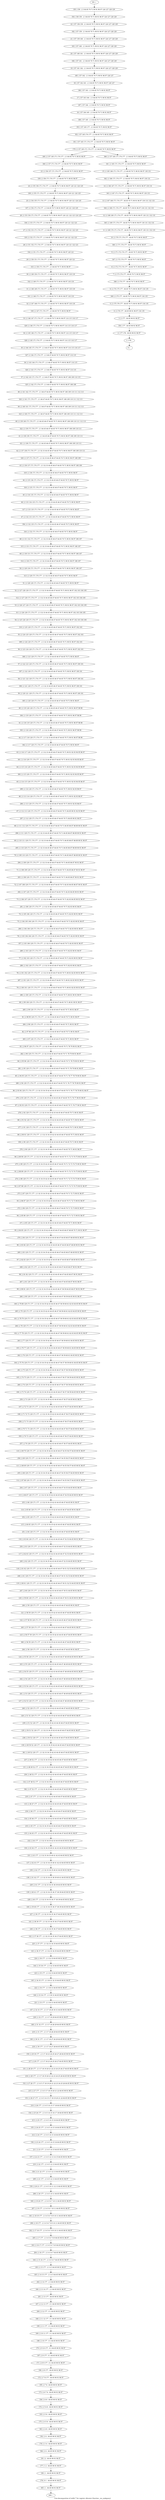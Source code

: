 digraph G {
graph [label="Tree-decomposition of width 7 for register allocator (function _res_nmkquery)"]
0[label="0 | : "];
1[label="1 | 178 : "];
2[label="2 | 177 178 : 64 65 90 91 96 97 "];
3[label="3 | 2 177 : 64 65 90 91 96 97 "];
4[label="4 | 2 176 177 : 64 65 90 91 96 97 134 135 "];
5[label="5 | 2 175 176 177 : 64 65 70 71 90 91 96 97 134 135 "];
6[label="6 | 2 174 175 177 : 64 65 70 71 90 91 96 97 134 135 "];
7[label="7 | 2 173 174 177 : 64 65 70 71 90 91 96 97 "];
8[label="8 | 2 172 173 174 177 : 64 65 70 71 90 91 96 97 "];
9[label="9 | 2 171 172 174 177 : 64 65 70 71 90 91 96 97 "];
10[label="10 | 2 170 171 174 177 : 64 65 70 71 90 91 96 97 "];
11[label="11 | 2 169 170 171 174 177 : 64 65 70 71 90 91 96 97 130 131 132 133 "];
12[label="12 | 2 168 169 171 174 177 : 64 65 70 71 90 91 96 97 130 131 132 133 "];
13[label="13 | 2 167 168 171 174 177 : 64 65 70 71 90 91 96 97 130 131 132 133 "];
14[label="14 | 2 166 167 171 174 177 : 2 3 64 65 70 71 90 91 96 97 130 131 "];
15[label="15 | 2 165 166 171 174 177 : 2 3 64 65 70 71 90 91 96 97 130 131 "];
16[label="16 | 157 164 165 : 2 3 64 65 70 71 90 91 96 97 "];
17[label="17 | 157 163 164 : 2 3 64 65 70 71 90 91 96 97 "];
18[label="18 | 157 162 163 : 2 3 64 65 70 71 90 91 96 97 126 127 "];
19[label="19 | 157 161 162 : 2 3 64 65 70 71 90 91 96 97 126 127 128 129 "];
20[label="20 | 157 160 161 : 2 3 64 65 70 71 90 91 96 97 126 127 128 129 "];
21[label="21 | 157 159 160 : 2 3 64 65 70 71 90 91 96 97 126 127 128 129 "];
22[label="22 | 157 158 159 : 2 3 64 65 70 71 90 91 96 97 126 127 128 129 "];
23[label="23 | 2 156 157 171 174 177 : 2 3 64 65 70 71 90 91 96 97 "];
24[label="24 | 2 155 156 171 174 177 : 2 3 64 65 70 71 90 91 96 97 120 121 124 125 "];
25[label="25 | 2 154 155 171 174 177 : 2 3 64 65 70 71 90 91 96 97 120 121 124 125 "];
26[label="26 | 2 153 154 171 174 177 : 2 3 64 65 70 71 90 91 96 97 120 121 122 123 124 125 "];
27[label="27 | 2 152 153 171 174 177 : 2 3 64 65 70 71 90 91 96 97 120 121 122 123 "];
28[label="28 | 2 151 152 171 174 177 : 2 3 64 65 70 71 90 91 96 97 120 121 122 123 "];
29[label="29 | 2 150 151 171 174 177 : 2 3 64 65 70 71 90 91 96 97 120 121 "];
30[label="30 | 2 149 150 171 174 177 : 2 3 64 65 70 71 90 91 96 97 118 119 "];
31[label="31 | 2 148 149 171 174 177 : 2 3 64 65 70 71 90 91 96 97 118 119 "];
32[label="32 | 2 147 148 171 174 177 : 2 3 64 65 70 71 90 91 96 97 118 119 "];
33[label="33 | 2 146 147 171 174 177 : 2 3 64 65 70 71 90 91 96 97 114 115 116 117 "];
34[label="34 | 2 145 146 171 174 177 : 2 3 64 65 70 71 90 91 96 97 114 115 116 117 "];
35[label="35 | 2 144 145 171 174 177 : 2 3 46 47 64 65 70 71 90 91 96 97 114 115 116 117 "];
36[label="36 | 2 143 144 171 174 177 : 2 3 46 47 64 65 70 71 90 91 96 97 114 115 "];
37[label="37 | 2 142 143 171 174 177 : 2 3 46 47 64 65 70 71 90 91 96 97 108 109 114 115 "];
38[label="38 | 2 141 142 171 174 177 : 2 3 46 47 64 65 70 71 90 91 96 97 108 109 110 111 112 113 "];
39[label="39 | 2 140 141 171 174 177 : 2 3 46 47 64 65 70 71 90 91 96 97 108 109 110 111 112 113 "];
40[label="40 | 2 139 140 171 174 177 : 2 3 44 45 46 47 64 65 70 71 90 91 96 97 108 109 110 111 112 113 "];
41[label="41 | 2 138 139 171 174 177 : 2 3 44 45 46 47 64 65 70 71 90 91 96 97 108 109 110 111 "];
42[label="42 | 2 137 138 171 174 177 : 2 3 32 33 44 45 46 47 64 65 70 71 90 91 96 97 108 109 110 111 "];
43[label="43 | 2 136 137 171 174 177 : 2 3 32 33 44 45 46 47 64 65 70 71 90 91 96 97 108 109 "];
44[label="44 | 2 135 136 171 174 177 : 2 3 32 33 44 45 46 47 64 65 70 71 90 91 96 97 "];
45[label="45 | 2 134 135 171 174 177 : 2 3 32 33 44 45 46 47 64 65 70 71 90 91 96 97 "];
46[label="46 | 2 133 134 135 171 174 177 : 2 3 32 33 44 45 46 47 64 65 70 71 90 91 96 97 "];
47[label="47 | 2 132 133 135 171 174 177 : 2 3 32 33 44 45 46 47 64 65 70 71 90 91 96 97 "];
48[label="48 | 2 131 132 171 174 177 : 2 3 32 33 44 45 46 47 64 65 70 71 90 91 96 97 106 107 "];
49[label="49 | 2 130 131 171 174 177 : 2 3 32 33 44 45 46 47 64 65 70 71 90 91 96 97 106 107 "];
50[label="50 | 2 129 130 171 174 177 : 2 3 32 33 44 45 46 47 64 65 70 71 90 91 96 97 106 107 "];
51[label="51 | 2 128 129 171 174 177 : 2 3 32 33 44 45 46 47 64 65 70 71 90 91 96 97 "];
52[label="52 | 2 127 128 129 171 174 177 : 2 3 32 33 44 45 46 47 64 65 70 71 90 91 96 97 102 103 104 105 "];
53[label="53 | 2 126 127 129 171 174 177 : 2 3 32 33 44 45 46 47 64 65 70 71 90 91 96 97 102 103 104 105 "];
54[label="54 | 2 125 126 129 171 174 177 : 2 3 32 33 44 45 46 47 64 65 70 71 90 91 96 97 102 103 104 105 "];
55[label="55 | 2 124 125 129 171 174 177 : 2 3 32 33 44 45 46 47 64 65 70 71 90 91 96 97 102 103 "];
56[label="56 | 2 123 124 129 171 174 177 : 2 3 32 33 44 45 46 47 64 65 70 71 90 91 96 97 102 103 "];
57[label="57 | 2 122 123 129 171 174 177 : 2 3 32 33 44 45 46 47 64 65 70 71 90 91 96 97 100 101 "];
58[label="58 | 2 121 122 129 171 174 177 : 2 3 32 33 44 45 46 47 64 65 70 71 90 91 96 97 100 101 "];
59[label="59 | 2 120 121 129 171 174 177 : 2 3 32 33 44 45 46 47 64 65 70 71 90 91 96 97 100 101 "];
60[label="60 | 2 119 120 129 171 174 177 : 2 3 32 33 44 45 46 47 64 65 70 71 90 91 96 97 98 99 "];
61[label="61 | 2 118 119 129 171 174 177 : 2 3 32 33 44 45 46 47 64 65 70 71 90 91 96 97 98 99 "];
62[label="62 | 2 117 118 129 171 174 177 : 2 3 32 33 44 45 46 47 64 65 70 71 90 91 96 97 98 99 "];
63[label="63 | 2 116 117 129 171 174 177 : 2 3 32 33 44 45 46 47 64 65 70 71 90 91 92 93 94 95 96 97 "];
64[label="64 | 2 115 116 129 171 174 177 : 2 3 32 33 44 45 46 47 64 65 70 71 90 91 92 93 94 95 96 97 "];
65[label="65 | 2 114 115 129 171 174 177 : 2 3 32 33 44 45 46 47 64 65 70 71 90 91 92 93 94 95 96 97 "];
66[label="66 | 2 113 114 129 171 174 177 : 2 3 32 33 44 45 46 47 64 65 70 71 90 91 92 93 96 97 "];
67[label="67 | 2 112 113 129 171 174 177 : 2 3 32 33 44 45 46 47 64 65 70 71 84 85 90 91 92 93 96 97 "];
68[label="68 | 2 111 112 129 171 174 177 : 2 3 32 33 44 45 46 47 64 65 70 71 84 85 86 87 88 89 90 91 96 97 "];
69[label="69 | 2 110 111 129 171 174 177 : 2 3 32 33 44 45 46 47 64 65 70 71 84 85 86 87 88 89 90 91 96 97 "];
70[label="70 | 2 109 110 129 171 174 177 : 2 3 32 33 44 45 46 47 64 65 70 71 84 85 86 87 88 89 90 91 96 97 "];
71[label="71 | 2 108 109 129 171 174 177 : 2 3 32 33 44 45 46 47 64 65 70 71 84 85 86 87 90 91 96 97 "];
72[label="72 | 2 107 108 129 171 174 177 : 2 3 32 33 44 45 46 47 64 65 70 71 82 83 84 85 86 87 90 91 96 97 "];
73[label="73 | 2 106 107 129 171 174 177 : 2 3 32 33 44 45 46 47 64 65 70 71 82 83 84 85 90 91 96 97 "];
74[label="74 | 2 105 106 129 171 174 177 : 2 3 32 33 44 45 46 47 64 65 70 71 82 83 90 91 96 97 "];
75[label="75 | 2 104 105 106 129 171 174 177 : 2 3 32 33 44 45 46 47 64 65 70 71 82 83 90 91 96 97 "];
76[label="76 | 2 103 104 106 129 171 174 177 : 2 3 32 33 44 45 46 47 64 65 70 71 82 83 90 91 96 97 "];
77[label="77 | 2 102 103 129 171 174 177 : 2 3 32 33 44 45 46 47 64 65 70 71 82 83 90 91 96 97 "];
78[label="78 | 2 101 102 129 171 174 177 : 2 3 32 33 44 45 46 47 64 65 70 71 80 81 82 83 90 91 96 97 "];
79[label="79 | 2 100 101 129 171 174 177 : 2 3 32 33 44 45 46 47 64 65 70 71 80 81 82 83 90 91 96 97 "];
80[label="80 | 2 99 100 129 171 174 177 : 2 3 32 33 44 45 46 47 64 65 70 71 80 81 90 91 96 97 "];
81[label="81 | 2 98 99 129 171 174 177 : 2 3 32 33 44 45 46 47 64 65 70 71 90 91 96 97 "];
82[label="82 | 2 97 98 129 171 174 177 : 2 3 32 33 44 45 46 47 64 65 70 71 90 91 96 97 "];
83[label="83 | 2 96 97 129 171 174 177 : 2 3 32 33 44 45 46 47 64 65 70 71 78 79 90 91 96 97 "];
84[label="84 | 2 95 96 129 171 174 177 : 2 3 32 33 42 43 44 45 46 47 64 65 70 71 78 79 90 91 96 97 "];
85[label="85 | 2 94 95 129 171 174 177 : 2 3 32 33 42 43 44 45 46 47 64 65 70 71 76 77 78 79 90 91 96 97 "];
86[label="86 | 2 93 94 129 171 174 177 : 2 3 32 33 34 35 42 43 44 45 46 47 64 65 70 71 76 77 78 79 90 91 96 97 "];
87[label="87 | 2 92 93 129 171 174 177 : 2 3 32 33 34 35 42 43 44 45 46 47 64 65 70 71 76 77 90 91 96 97 "];
88[label="88 | 2 91 92 129 171 174 177 : 2 3 32 33 34 35 42 43 44 45 46 47 64 65 70 71 90 91 96 97 "];
89[label="89 | 2 90 91 129 171 174 177 : 2 3 32 33 34 35 42 43 44 45 46 47 64 65 70 71 90 91 96 97 "];
90[label="90 | 2 89 90 129 171 177 : 2 3 32 33 34 35 42 43 44 45 46 47 64 65 70 71 72 73 74 75 90 91 96 97 "];
91[label="91 | 2 88 89 129 171 177 : 2 3 32 33 34 35 42 43 44 45 46 47 64 65 70 71 72 73 74 75 90 91 96 97 "];
92[label="92 | 2 87 88 129 171 177 : 2 3 32 33 34 35 42 43 44 45 46 47 64 65 70 71 72 73 74 75 90 91 96 97 "];
93[label="93 | 2 86 87 129 171 177 : 2 3 32 33 34 35 42 43 44 45 46 47 64 65 70 71 72 73 90 91 96 97 "];
94[label="94 | 2 85 86 129 171 177 : 2 3 32 33 34 35 42 43 44 45 46 47 64 65 70 71 72 73 90 91 96 97 "];
95[label="95 | 2 84 85 129 171 177 : 2 3 32 33 34 35 42 43 44 45 46 47 64 65 66 67 68 69 70 71 90 91 96 97 "];
96[label="96 | 2 83 84 129 171 177 : 2 3 32 33 34 35 42 43 44 45 46 47 64 65 66 67 68 69 90 91 96 97 "];
97[label="97 | 2 82 83 129 171 177 : 2 3 32 33 34 35 42 43 44 45 46 47 64 65 66 67 68 69 90 91 96 97 "];
98[label="98 | 2 81 82 129 171 177 : 2 3 32 33 34 35 42 43 44 45 46 47 64 65 66 67 90 91 96 97 "];
99[label="99 | 2 80 81 129 171 177 : 2 3 32 33 34 35 42 43 44 45 46 47 58 59 64 65 66 67 90 91 96 97 "];
100[label="100 | 2 79 80 129 171 177 : 2 3 32 33 34 35 42 43 44 45 46 47 58 59 60 61 62 63 64 65 90 91 96 97 "];
101[label="101 | 2 78 79 129 171 177 : 2 3 32 33 34 35 42 43 44 45 46 47 58 59 60 61 62 63 64 65 90 91 96 97 "];
102[label="102 | 2 77 78 129 171 177 : 2 3 32 33 34 35 42 43 44 45 46 47 58 59 60 61 62 63 64 65 90 91 96 97 "];
103[label="103 | 2 76 77 129 171 177 : 2 3 32 33 34 35 42 43 44 45 46 47 58 59 60 61 64 65 90 91 96 97 "];
104[label="104 | 2 75 76 129 171 177 : 2 3 32 33 34 35 42 43 44 45 46 47 56 57 58 59 60 61 64 65 90 91 96 97 "];
105[label="105 | 2 74 75 129 171 177 : 2 3 32 33 34 35 42 43 44 45 46 47 56 57 58 59 64 65 90 91 96 97 "];
106[label="106 | 2 73 74 129 171 177 : 2 3 32 33 34 35 42 43 44 45 46 47 56 57 58 59 64 65 90 91 96 97 "];
107[label="107 | 2 72 73 129 171 177 : 2 3 32 33 34 35 42 43 44 45 46 47 56 57 64 65 90 91 96 97 "];
108[label="108 | 2 71 72 73 129 171 177 : 2 3 32 33 34 35 42 43 44 45 46 47 56 57 64 65 90 91 96 97 "];
109[label="109 | 2 70 71 73 129 171 177 : 2 3 32 33 34 35 42 43 44 45 46 47 56 57 64 65 90 91 96 97 "];
110[label="110 | 2 69 70 129 171 177 : 2 3 32 33 34 35 42 43 44 45 46 47 54 55 56 57 64 65 90 91 96 97 "];
111[label="111 | 2 68 69 129 171 177 : 2 3 32 33 34 35 42 43 44 45 46 47 54 55 56 57 64 65 90 91 96 97 "];
112[label="112 | 2 67 68 129 171 177 : 2 3 32 33 34 35 42 43 44 45 46 47 54 55 56 57 64 65 90 91 96 97 "];
113[label="113 | 2 66 67 129 171 177 : 2 3 32 33 34 35 42 43 44 45 46 47 54 55 64 65 90 91 96 97 "];
114[label="114 | 2 65 66 129 171 177 : 2 3 32 33 34 35 42 43 44 45 46 47 64 65 90 91 96 97 "];
115[label="115 | 2 64 65 129 171 177 : 2 3 32 33 34 35 42 43 44 45 46 47 64 65 90 91 96 97 "];
116[label="116 | 2 63 64 129 171 177 : 2 3 32 33 34 35 42 43 44 45 46 47 52 53 64 65 90 91 96 97 "];
117[label="117 | 2 62 63 129 171 177 : 2 3 32 33 34 35 42 43 44 45 46 47 52 53 64 65 90 91 96 97 "];
118[label="118 | 2 61 62 129 171 177 : 2 3 32 33 34 35 42 43 44 45 46 47 50 51 52 53 64 65 90 91 96 97 "];
119[label="119 | 2 60 61 129 171 177 : 2 3 32 33 34 35 42 43 44 45 46 47 50 51 52 53 64 65 90 91 96 97 "];
120[label="120 | 2 59 60 129 171 177 : 2 3 32 33 34 35 42 43 44 45 46 47 50 51 64 65 90 91 96 97 "];
121[label="121 | 2 58 59 129 171 177 : 2 3 32 33 34 35 42 43 44 45 46 47 64 65 90 91 96 97 "];
122[label="122 | 2 57 58 59 129 171 177 : 2 3 32 33 34 35 42 43 44 45 46 47 64 65 90 91 96 97 "];
123[label="123 | 2 56 57 59 129 171 177 : 2 3 32 33 34 35 42 43 44 45 46 47 64 65 90 91 96 97 "];
124[label="124 | 2 55 56 129 171 177 : 2 3 32 33 34 35 42 43 44 45 46 47 48 49 64 65 90 91 96 97 "];
125[label="125 | 2 54 55 129 171 177 : 2 3 32 33 34 35 42 43 44 45 46 47 48 49 64 65 90 91 96 97 "];
126[label="126 | 2 53 54 129 171 177 : 2 3 32 33 34 35 42 43 44 45 46 47 48 49 64 65 90 91 96 97 "];
127[label="127 | 2 52 53 129 171 177 : 2 3 32 33 34 35 42 43 44 45 46 47 48 49 64 65 90 91 96 97 "];
128[label="128 | 2 51 52 129 171 177 : 2 3 32 33 34 35 42 43 44 45 46 47 64 65 90 91 96 97 "];
129[label="129 | 2 50 51 52 129 177 : 2 3 32 33 34 35 42 43 44 45 46 47 64 65 90 91 96 97 "];
130[label="130 | 2 49 50 52 129 177 : 2 3 32 33 34 35 42 43 44 45 46 47 64 65 90 91 96 97 "];
131[label="131 | 2 48 49 52 177 : 2 3 32 33 34 35 42 43 44 45 46 47 64 65 90 91 96 97 "];
132[label="132 | 2 47 48 52 177 : 2 3 32 33 34 35 42 43 44 45 46 47 64 65 90 91 96 97 "];
133[label="133 | 2 46 47 177 : 2 3 32 33 34 35 42 43 44 45 46 47 64 65 90 91 96 97 "];
134[label="134 | 2 45 46 177 : 2 3 32 33 34 35 42 43 44 45 46 47 64 65 90 91 96 97 "];
135[label="135 | 2 44 45 177 : 2 3 32 33 34 35 42 43 44 45 46 47 64 65 90 91 96 97 "];
136[label="136 | 2 43 44 177 : 2 3 32 33 34 35 40 41 42 43 44 45 64 65 90 91 96 97 "];
137[label="137 | 2 42 43 177 : 2 3 32 33 34 35 40 41 42 43 64 65 90 91 96 97 "];
138[label="138 | 2 41 42 177 : 2 3 32 33 34 35 38 39 40 41 64 65 90 91 96 97 "];
139[label="139 | 2 40 41 177 : 2 3 32 33 34 35 36 37 38 39 64 65 90 91 96 97 "];
140[label="140 | 2 39 40 177 : 2 3 32 33 34 35 36 37 38 39 64 65 90 91 96 97 "];
141[label="141 | 2 38 39 177 : 2 3 32 33 34 35 36 37 64 65 90 91 96 97 "];
142[label="142 | 2 37 38 177 : 2 3 32 33 34 35 36 37 64 65 90 91 96 97 "];
143[label="143 | 2 36 37 177 : 2 3 32 33 34 35 64 65 90 91 96 97 "];
144[label="144 | 2 35 36 177 : 2 3 32 33 64 65 90 91 96 97 "];
145[label="145 | 2 34 35 177 : 2 3 30 31 32 33 64 65 90 91 96 97 "];
146[label="146 | 2 33 34 177 : 2 3 30 31 64 65 90 91 96 97 "];
147[label="147 | 2 32 33 177 : 2 3 17 18 29 30 31 64 65 90 91 96 97 "];
148[label="148 | 2 31 32 177 : 2 3 17 18 28 29 64 65 90 91 96 97 "];
149[label="149 | 2 30 31 177 : 2 3 17 18 27 28 29 64 65 90 91 96 97 "];
150[label="150 | 2 29 30 177 : 2 3 17 18 23 24 25 26 27 28 64 65 90 91 96 97 "];
151[label="151 | 2 28 29 177 : 2 3 17 18 19 20 21 22 23 24 25 26 27 64 65 90 91 96 97 "];
152[label="152 | 2 27 28 177 : 2 3 4 5 17 18 19 20 21 22 23 24 25 26 64 65 90 91 96 97 "];
153[label="153 | 2 26 27 177 : 2 3 4 5 14 15 17 18 19 20 21 22 64 65 90 91 96 97 "];
154[label="154 | 2 25 26 177 : 2 3 4 5 14 15 16 17 18 64 65 90 91 96 97 "];
155[label="155 | 2 24 25 177 : 2 3 4 5 14 15 16 64 65 90 91 96 97 "];
156[label="156 | 2 23 24 177 : 2 3 4 5 14 15 16 64 65 90 91 96 97 "];
157[label="157 | 2 22 23 177 : 2 3 4 5 12 13 14 15 64 65 90 91 96 97 "];
158[label="158 | 2 21 22 177 : 2 3 4 5 12 13 64 65 90 91 96 97 "];
159[label="159 | 2 20 21 177 : 2 3 4 5 10 11 12 13 64 65 90 91 96 97 "];
160[label="160 | 2 19 20 177 : 2 3 4 5 6 7 10 11 64 65 90 91 96 97 "];
161[label="161 | 2 18 19 177 : 2 3 4 5 6 7 8 9 10 11 64 65 90 91 96 97 "];
162[label="162 | 2 17 18 177 : 2 3 4 5 6 7 8 9 10 11 64 65 90 91 96 97 "];
163[label="163 | 2 16 17 177 : 2 3 4 5 6 7 8 9 64 65 90 91 96 97 "];
164[label="164 | 2 15 16 177 : 2 3 4 5 6 7 64 65 90 91 96 97 "];
165[label="165 | 2 14 15 177 : 2 3 4 5 64 65 90 91 96 97 "];
166[label="166 | 2 13 14 177 : 2 3 64 65 90 91 96 97 "];
167[label="167 | 2 12 13 177 : 0 1 64 65 90 91 96 97 "];
168[label="168 | 2 11 12 177 : 0 1 64 65 90 91 96 97 "];
169[label="169 | 2 10 11 177 : 0 1 64 65 90 91 96 97 "];
170[label="170 | 2 9 10 177 : 0 1 64 65 90 91 96 97 "];
171[label="171 | 2 8 9 177 : 0 1 64 65 90 91 96 97 "];
172[label="172 | 2 7 8 177 : 64 65 90 91 96 97 "];
173[label="173 | 2 6 7 8 : 64 65 90 91 96 97 "];
174[label="174 | 2 5 6 8 : 64 65 90 91 96 97 "];
175[label="175 | 2 4 5 8 : 64 65 90 91 96 97 "];
176[label="176 | 2 3 4 : 64 65 90 91 96 97 "];
177[label="177 | 1 2 : 64 65 90 91 96 97 "];
178[label="178 | 0 1 : 64 65 90 91 96 97 "];
179[label="179 | 2 157 165 171 174 177 : 2 3 64 65 70 71 90 91 96 97 "];
180[label="180 | 2 157 165 171 174 177 : 2 3 64 65 70 71 90 91 96 97 "];
181[label="181 | : "];
182[label="182 | 157 159 : 2 3 64 65 70 71 90 91 96 97 126 127 128 129 "];
183[label="183 | 157 160 : 2 3 64 65 70 71 90 91 96 97 126 127 128 129 "];
184[label="184 | 157 161 : 2 3 64 65 70 71 90 91 96 97 126 127 128 129 "];
185[label="185 | 157 162 : 2 3 64 65 70 71 90 91 96 97 126 127 "];
186[label="186 | 157 163 : 2 3 64 65 70 71 90 91 96 97 "];
187[label="187 | 157 164 : 2 3 64 65 70 71 90 91 96 97 "];
188[label="188 | 157 165 : 2 3 64 65 70 71 90 91 96 97 "];
189[label="189 | : "];
190[label="190 | 1 : 64 65 90 91 96 97 "];
191[label="191 | 2 : 64 65 90 91 96 97 "];
192[label="192 | 2 4 : 64 65 90 91 96 97 "];
193[label="193 | 2 5 8 : 64 65 90 91 96 97 "];
194[label="194 | 2 6 8 : 64 65 90 91 96 97 "];
195[label="195 | 2 7 8 : 64 65 90 91 96 97 "];
196[label="196 | 2 8 177 : 64 65 90 91 96 97 "];
197[label="197 | 2 9 177 : 0 1 64 65 90 91 96 97 "];
198[label="198 | 2 10 177 : 0 1 64 65 90 91 96 97 "];
199[label="199 | 2 11 177 : 0 1 64 65 90 91 96 97 "];
200[label="200 | 2 12 177 : 0 1 64 65 90 91 96 97 "];
201[label="201 | 2 13 177 : 64 65 90 91 96 97 "];
202[label="202 | 2 14 177 : 2 3 64 65 90 91 96 97 "];
203[label="203 | 2 15 177 : 2 3 4 5 64 65 90 91 96 97 "];
204[label="204 | 2 16 177 : 2 3 4 5 6 7 64 65 90 91 96 97 "];
205[label="205 | 2 17 177 : 2 3 4 5 6 7 8 9 64 65 90 91 96 97 "];
206[label="206 | 2 18 177 : 2 3 4 5 6 7 8 9 10 11 64 65 90 91 96 97 "];
207[label="207 | 2 19 177 : 2 3 4 5 6 7 10 11 64 65 90 91 96 97 "];
208[label="208 | 2 20 177 : 2 3 4 5 10 11 64 65 90 91 96 97 "];
209[label="209 | 2 21 177 : 2 3 4 5 12 13 64 65 90 91 96 97 "];
210[label="210 | 2 22 177 : 2 3 4 5 12 13 64 65 90 91 96 97 "];
211[label="211 | 2 23 177 : 2 3 4 5 14 15 64 65 90 91 96 97 "];
212[label="212 | 2 24 177 : 2 3 4 5 14 15 16 64 65 90 91 96 97 "];
213[label="213 | 2 25 177 : 2 3 4 5 14 15 16 64 65 90 91 96 97 "];
214[label="214 | 2 26 177 : 2 3 4 5 14 15 17 18 64 65 90 91 96 97 "];
215[label="215 | 2 27 177 : 2 3 4 5 17 18 19 20 21 22 64 65 90 91 96 97 "];
216[label="216 | 2 28 177 : 2 3 17 18 19 20 21 22 23 24 25 26 64 65 90 91 96 97 "];
217[label="217 | 2 29 177 : 2 3 17 18 23 24 25 26 27 64 65 90 91 96 97 "];
218[label="218 | 2 30 177 : 2 3 17 18 27 28 64 65 90 91 96 97 "];
219[label="219 | 2 31 177 : 2 3 17 18 28 29 64 65 90 91 96 97 "];
220[label="220 | 2 32 177 : 2 3 17 18 29 64 65 90 91 96 97 "];
221[label="221 | 2 33 177 : 2 3 30 31 64 65 90 91 96 97 "];
222[label="222 | 2 34 177 : 2 3 30 31 64 65 90 91 96 97 "];
223[label="223 | 2 35 177 : 2 3 32 33 64 65 90 91 96 97 "];
224[label="224 | 2 36 177 : 2 3 32 33 64 65 90 91 96 97 "];
225[label="225 | 2 37 177 : 2 3 32 33 34 35 64 65 90 91 96 97 "];
226[label="226 | 2 38 177 : 2 3 32 33 34 35 36 37 64 65 90 91 96 97 "];
227[label="227 | 2 39 177 : 2 3 32 33 34 35 36 37 64 65 90 91 96 97 "];
228[label="228 | 2 40 177 : 2 3 32 33 34 35 36 37 38 39 64 65 90 91 96 97 "];
229[label="229 | 2 41 177 : 2 3 32 33 34 35 38 39 64 65 90 91 96 97 "];
230[label="230 | 2 42 177 : 2 3 32 33 34 35 40 41 64 65 90 91 96 97 "];
231[label="231 | 2 43 177 : 2 3 32 33 34 35 40 41 42 43 64 65 90 91 96 97 "];
232[label="232 | 2 44 177 : 2 3 32 33 34 35 42 43 44 45 64 65 90 91 96 97 "];
233[label="233 | 2 45 177 : 2 3 32 33 34 35 42 43 44 45 46 47 64 65 90 91 96 97 "];
234[label="234 | 2 46 177 : 2 3 32 33 34 35 42 43 44 45 46 47 64 65 90 91 96 97 "];
235[label="235 | 2 47 177 : 2 3 32 33 34 35 42 43 44 45 46 47 64 65 90 91 96 97 "];
236[label="236 | 2 48 52 177 : 2 3 32 33 34 35 42 43 44 45 46 47 64 65 90 91 96 97 "];
237[label="237 | 2 49 52 177 : 2 3 32 33 34 35 42 43 44 45 46 47 64 65 90 91 96 97 "];
238[label="238 | 2 50 52 129 177 : 2 3 32 33 34 35 42 43 44 45 46 47 64 65 90 91 96 97 "];
239[label="239 | 2 51 52 129 177 : 2 3 32 33 34 35 42 43 44 45 46 47 64 65 90 91 96 97 "];
240[label="240 | 2 52 129 171 177 : 2 3 32 33 34 35 42 43 44 45 46 47 64 65 90 91 96 97 "];
241[label="241 | 2 53 129 171 177 : 2 3 32 33 34 35 42 43 44 45 46 47 48 49 64 65 90 91 96 97 "];
242[label="242 | 2 54 129 171 177 : 2 3 32 33 34 35 42 43 44 45 46 47 48 49 64 65 90 91 96 97 "];
243[label="243 | 2 55 129 171 177 : 2 3 32 33 34 35 42 43 44 45 46 47 48 49 64 65 90 91 96 97 "];
244[label="244 | 2 56 129 171 177 : 2 3 32 33 34 35 42 43 44 45 46 47 64 65 90 91 96 97 "];
245[label="245 | 2 57 59 129 171 177 : 2 3 32 33 34 35 42 43 44 45 46 47 64 65 90 91 96 97 "];
246[label="246 | 2 59 129 171 177 : 2 3 32 33 34 35 42 43 44 45 46 47 64 65 90 91 96 97 "];
247[label="247 | 2 60 129 171 177 : 2 3 32 33 34 35 42 43 44 45 46 47 50 51 64 65 90 91 96 97 "];
248[label="248 | 2 61 129 171 177 : 2 3 32 33 34 35 42 43 44 45 46 47 50 51 52 53 64 65 90 91 96 97 "];
249[label="249 | 2 62 129 171 177 : 2 3 32 33 34 35 42 43 44 45 46 47 52 53 64 65 90 91 96 97 "];
250[label="250 | 2 63 129 171 177 : 2 3 32 33 34 35 42 43 44 45 46 47 52 53 64 65 90 91 96 97 "];
251[label="251 | 2 64 129 171 177 : 2 3 32 33 34 35 42 43 44 45 46 47 64 65 90 91 96 97 "];
252[label="252 | 2 65 129 171 177 : 2 3 32 33 34 35 42 43 44 45 46 47 64 65 90 91 96 97 "];
253[label="253 | 2 66 129 171 177 : 2 3 32 33 34 35 42 43 44 45 46 47 64 65 90 91 96 97 "];
254[label="254 | 2 67 129 171 177 : 2 3 32 33 34 35 42 43 44 45 46 47 54 55 64 65 90 91 96 97 "];
255[label="255 | 2 68 129 171 177 : 2 3 32 33 34 35 42 43 44 45 46 47 54 55 56 57 64 65 90 91 96 97 "];
256[label="256 | 2 69 129 171 177 : 2 3 32 33 34 35 42 43 44 45 46 47 54 55 56 57 64 65 90 91 96 97 "];
257[label="257 | 2 70 129 171 177 : 2 3 32 33 34 35 42 43 44 45 46 47 56 57 64 65 90 91 96 97 "];
258[label="258 | 2 71 73 129 171 177 : 2 3 32 33 34 35 42 43 44 45 46 47 56 57 64 65 90 91 96 97 "];
259[label="259 | 2 73 129 171 177 : 2 3 32 33 34 35 42 43 44 45 46 47 56 57 64 65 90 91 96 97 "];
260[label="260 | 2 74 129 171 177 : 2 3 32 33 34 35 42 43 44 45 46 47 56 57 58 59 64 65 90 91 96 97 "];
261[label="261 | 2 75 129 171 177 : 2 3 32 33 34 35 42 43 44 45 46 47 56 57 58 59 64 65 90 91 96 97 "];
262[label="262 | 2 76 129 171 177 : 2 3 32 33 34 35 42 43 44 45 46 47 58 59 60 61 64 65 90 91 96 97 "];
263[label="263 | 2 77 129 171 177 : 2 3 32 33 34 35 42 43 44 45 46 47 58 59 60 61 64 65 90 91 96 97 "];
264[label="264 | 2 78 129 171 177 : 2 3 32 33 34 35 42 43 44 45 46 47 58 59 60 61 62 63 64 65 90 91 96 97 "];
265[label="265 | 2 79 129 171 177 : 2 3 32 33 34 35 42 43 44 45 46 47 58 59 60 61 62 63 64 65 90 91 96 97 "];
266[label="266 | 2 80 129 171 177 : 2 3 32 33 34 35 42 43 44 45 46 47 58 59 64 65 90 91 96 97 "];
267[label="267 | 2 81 129 171 177 : 2 3 32 33 34 35 42 43 44 45 46 47 64 65 66 67 90 91 96 97 "];
268[label="268 | 2 82 129 171 177 : 2 3 32 33 34 35 42 43 44 45 46 47 64 65 66 67 90 91 96 97 "];
269[label="269 | 2 83 129 171 177 : 2 3 32 33 34 35 42 43 44 45 46 47 64 65 66 67 68 69 90 91 96 97 "];
270[label="270 | 2 84 129 171 177 : 2 3 32 33 34 35 42 43 44 45 46 47 64 65 66 67 68 69 90 91 96 97 "];
271[label="271 | 2 85 129 171 177 : 2 3 32 33 34 35 42 43 44 45 46 47 64 65 70 71 90 91 96 97 "];
272[label="272 | 2 86 129 171 177 : 2 3 32 33 34 35 42 43 44 45 46 47 64 65 70 71 72 73 90 91 96 97 "];
273[label="273 | 2 87 129 171 177 : 2 3 32 33 34 35 42 43 44 45 46 47 64 65 70 71 72 73 90 91 96 97 "];
274[label="274 | 2 88 129 171 177 : 2 3 32 33 34 35 42 43 44 45 46 47 64 65 70 71 72 73 74 75 90 91 96 97 "];
275[label="275 | 2 89 129 171 177 : 2 3 32 33 34 35 42 43 44 45 46 47 64 65 70 71 72 73 74 75 90 91 96 97 "];
276[label="276 | 2 90 129 171 177 : 2 3 32 33 34 35 42 43 44 45 46 47 64 65 70 71 90 91 96 97 "];
277[label="277 | 2 91 129 171 174 177 : 2 3 32 33 34 35 42 43 44 45 46 47 64 65 70 71 90 91 96 97 "];
278[label="278 | 2 92 129 171 174 177 : 2 3 32 33 34 35 42 43 44 45 46 47 64 65 70 71 90 91 96 97 "];
279[label="279 | 2 93 129 171 174 177 : 2 3 32 33 34 35 42 43 44 45 46 47 64 65 70 71 76 77 90 91 96 97 "];
280[label="280 | 2 94 129 171 174 177 : 2 3 32 33 42 43 44 45 46 47 64 65 70 71 76 77 78 79 90 91 96 97 "];
281[label="281 | 2 95 129 171 174 177 : 2 3 32 33 42 43 44 45 46 47 64 65 70 71 78 79 90 91 96 97 "];
282[label="282 | 2 96 129 171 174 177 : 2 3 32 33 44 45 46 47 64 65 70 71 78 79 90 91 96 97 "];
283[label="283 | 2 97 129 171 174 177 : 2 3 32 33 44 45 46 47 64 65 70 71 90 91 96 97 "];
284[label="284 | 2 98 129 171 174 177 : 2 3 32 33 44 45 46 47 64 65 70 71 90 91 96 97 "];
285[label="285 | 2 99 129 171 174 177 : 2 3 32 33 44 45 46 47 64 65 70 71 90 91 96 97 "];
286[label="286 | 2 100 129 171 174 177 : 2 3 32 33 44 45 46 47 64 65 70 71 80 81 90 91 96 97 "];
287[label="287 | 2 101 129 171 174 177 : 2 3 32 33 44 45 46 47 64 65 70 71 80 81 82 83 90 91 96 97 "];
288[label="288 | 2 102 129 171 174 177 : 2 3 32 33 44 45 46 47 64 65 70 71 82 83 90 91 96 97 "];
289[label="289 | 2 103 129 171 174 177 : 2 3 32 33 44 45 46 47 64 65 70 71 82 83 90 91 96 97 "];
290[label="290 | 2 104 106 129 171 174 177 : 2 3 32 33 44 45 46 47 64 65 70 71 82 83 90 91 96 97 "];
291[label="291 | 2 106 129 171 174 177 : 2 3 32 33 44 45 46 47 64 65 70 71 82 83 90 91 96 97 "];
292[label="292 | 2 107 129 171 174 177 : 2 3 32 33 44 45 46 47 64 65 70 71 82 83 84 85 90 91 96 97 "];
293[label="293 | 2 108 129 171 174 177 : 2 3 32 33 44 45 46 47 64 65 70 71 84 85 86 87 90 91 96 97 "];
294[label="294 | 2 109 129 171 174 177 : 2 3 32 33 44 45 46 47 64 65 70 71 84 85 86 87 90 91 96 97 "];
295[label="295 | 2 110 129 171 174 177 : 2 3 32 33 44 45 46 47 64 65 70 71 84 85 86 87 88 89 90 91 96 97 "];
296[label="296 | 2 111 129 171 174 177 : 2 3 32 33 44 45 46 47 64 65 70 71 84 85 86 87 88 89 90 91 96 97 "];
297[label="297 | 2 112 129 171 174 177 : 2 3 32 33 44 45 46 47 64 65 70 71 84 85 90 91 96 97 "];
298[label="298 | 2 113 129 171 174 177 : 2 3 32 33 44 45 46 47 64 65 70 71 90 91 92 93 96 97 "];
299[label="299 | 2 114 129 171 174 177 : 2 3 32 33 44 45 46 47 64 65 70 71 90 91 92 93 96 97 "];
300[label="300 | 2 115 129 171 174 177 : 2 3 32 33 44 45 46 47 64 65 70 71 90 91 92 93 94 95 96 97 "];
301[label="301 | 2 116 129 171 174 177 : 2 3 32 33 44 45 46 47 64 65 70 71 90 91 92 93 94 95 96 97 "];
302[label="302 | 2 117 129 171 174 177 : 2 3 32 33 44 45 46 47 64 65 70 71 90 91 96 97 "];
303[label="303 | 2 118 129 171 174 177 : 2 3 32 33 44 45 46 47 64 65 70 71 90 91 96 97 98 99 "];
304[label="304 | 2 119 129 171 174 177 : 2 3 32 33 44 45 46 47 64 65 70 71 90 91 96 97 98 99 "];
305[label="305 | 2 120 129 171 174 177 : 2 3 32 33 44 45 46 47 64 65 70 71 90 91 96 97 "];
306[label="306 | 2 121 129 171 174 177 : 2 3 32 33 44 45 46 47 64 65 70 71 90 91 96 97 100 101 "];
307[label="307 | 2 122 129 171 174 177 : 2 3 32 33 44 45 46 47 64 65 70 71 90 91 96 97 100 101 "];
308[label="308 | 2 123 129 171 174 177 : 2 3 32 33 44 45 46 47 64 65 70 71 90 91 96 97 "];
309[label="309 | 2 124 129 171 174 177 : 2 3 32 33 44 45 46 47 64 65 70 71 90 91 96 97 102 103 "];
310[label="310 | 2 125 129 171 174 177 : 2 3 32 33 44 45 46 47 64 65 70 71 90 91 96 97 102 103 "];
311[label="311 | 2 126 129 171 174 177 : 2 3 32 33 44 45 46 47 64 65 70 71 90 91 96 97 102 103 104 105 "];
312[label="312 | 2 127 129 171 174 177 : 2 3 32 33 44 45 46 47 64 65 70 71 90 91 96 97 102 103 104 105 "];
313[label="313 | 2 129 171 174 177 : 2 3 32 33 44 45 46 47 64 65 70 71 90 91 96 97 "];
314[label="314 | 2 130 171 174 177 : 2 3 32 33 44 45 46 47 64 65 70 71 90 91 96 97 106 107 "];
315[label="315 | 2 131 171 174 177 : 2 3 32 33 44 45 46 47 64 65 70 71 90 91 96 97 106 107 "];
316[label="316 | 2 132 171 174 177 : 2 3 32 33 44 45 46 47 64 65 70 71 90 91 96 97 "];
317[label="317 | 2 133 135 171 174 177 : 2 3 32 33 44 45 46 47 64 65 70 71 90 91 96 97 "];
318[label="318 | 2 135 171 174 177 : 2 3 32 33 44 45 46 47 64 65 70 71 90 91 96 97 "];
319[label="319 | 2 136 171 174 177 : 2 3 32 33 44 45 46 47 64 65 70 71 90 91 96 97 "];
320[label="320 | 2 137 171 174 177 : 2 3 32 33 44 45 46 47 64 65 70 71 90 91 96 97 108 109 "];
321[label="321 | 2 138 171 174 177 : 2 3 44 45 46 47 64 65 70 71 90 91 96 97 108 109 110 111 "];
322[label="322 | 2 139 171 174 177 : 2 3 44 45 46 47 64 65 70 71 90 91 96 97 108 109 110 111 "];
323[label="323 | 2 140 171 174 177 : 2 3 46 47 64 65 70 71 90 91 96 97 108 109 110 111 112 113 "];
324[label="324 | 2 141 171 174 177 : 2 3 46 47 64 65 70 71 90 91 96 97 108 109 110 111 112 113 "];
325[label="325 | 2 142 171 174 177 : 2 3 46 47 64 65 70 71 90 91 96 97 108 109 "];
326[label="326 | 2 143 171 174 177 : 2 3 46 47 64 65 70 71 90 91 96 97 114 115 "];
327[label="327 | 2 144 171 174 177 : 2 3 46 47 64 65 70 71 90 91 96 97 114 115 "];
328[label="328 | 2 145 171 174 177 : 2 3 64 65 70 71 90 91 96 97 114 115 116 117 "];
329[label="329 | 2 146 171 174 177 : 2 3 64 65 70 71 90 91 96 97 114 115 116 117 "];
330[label="330 | 2 147 171 174 177 : 2 3 64 65 70 71 90 91 96 97 "];
331[label="331 | 2 148 171 174 177 : 2 3 64 65 70 71 90 91 96 97 118 119 "];
332[label="332 | 2 149 171 174 177 : 2 3 64 65 70 71 90 91 96 97 118 119 "];
333[label="333 | 2 150 171 174 177 : 2 3 64 65 70 71 90 91 96 97 "];
334[label="334 | 2 151 171 174 177 : 2 3 64 65 70 71 90 91 96 97 120 121 "];
335[label="335 | 2 152 171 174 177 : 2 3 64 65 70 71 90 91 96 97 120 121 122 123 "];
336[label="336 | 2 153 171 174 177 : 2 3 64 65 70 71 90 91 96 97 120 121 122 123 "];
337[label="337 | 2 154 171 174 177 : 2 3 64 65 70 71 90 91 96 97 120 121 124 125 "];
338[label="338 | 2 155 171 174 177 : 2 3 64 65 70 71 90 91 96 97 120 121 124 125 "];
339[label="339 | 2 156 171 174 177 : 2 3 64 65 70 71 90 91 96 97 "];
340[label="340 | 2 157 171 174 177 : 2 3 64 65 70 71 90 91 96 97 "];
341[label="341 | 2 165 171 174 177 : 2 3 64 65 70 71 90 91 96 97 "];
342[label="342 | 2 166 171 174 177 : 2 3 64 65 70 71 90 91 96 97 130 131 "];
343[label="343 | 2 167 171 174 177 : 64 65 70 71 90 91 96 97 130 131 "];
344[label="344 | 2 168 171 174 177 : 64 65 70 71 90 91 96 97 130 131 132 133 "];
345[label="345 | 2 169 171 174 177 : 64 65 70 71 90 91 96 97 130 131 132 133 "];
346[label="346 | 2 171 174 177 : 64 65 70 71 90 91 96 97 "];
347[label="347 | 2 172 174 177 : 64 65 70 71 90 91 96 97 "];
348[label="348 | 2 174 177 : 64 65 70 71 90 91 96 97 "];
349[label="349 | 2 175 177 : 64 65 70 71 90 91 96 97 134 135 "];
350[label="350 | 177 : 64 65 90 91 96 97 "];
351[label="351 | 157 165 171 174 177 : 2 3 64 65 70 71 90 91 96 97 "];
352[label="352 | 157 165 174 177 : 2 3 64 65 70 71 90 91 96 97 "];
353[label="353 | 157 165 177 : 2 3 64 65 70 71 90 91 96 97 "];
354[label="354 | 158 159 : 2 3 64 65 70 71 90 91 96 97 126 127 128 129 "];
355[label="355 | 159 : 2 3 64 65 70 71 90 91 96 97 126 127 128 129 "];
356[label="356 | 2 132 135 171 174 177 : 2 3 32 33 44 45 46 47 64 65 70 71 90 91 96 97 "];
357[label="357 | 2 103 106 129 171 174 177 : 2 3 32 33 44 45 46 47 64 65 70 71 82 83 90 91 96 97 "];
358[label="358 | 2 90 129 171 174 177 : 2 3 32 33 34 35 42 43 44 45 46 47 64 65 70 71 90 91 96 97 "];
359[label="359 | 2 70 73 129 171 177 : 2 3 32 33 34 35 42 43 44 45 46 47 56 57 64 65 90 91 96 97 "];
360[label="360 | 2 56 59 129 171 177 : 2 3 32 33 34 35 42 43 44 45 46 47 64 65 90 91 96 97 "];
361[label="361 | 2 49 52 129 177 : 2 3 32 33 34 35 42 43 44 45 46 47 64 65 90 91 96 97 "];
362[label="362 | 2 47 52 177 : 2 3 32 33 34 35 42 43 44 45 46 47 64 65 90 91 96 97 "];
363[label="363 | 2 4 8 : 64 65 90 91 96 97 "];
364[label="364 | 2 4 : 64 65 90 91 96 97 "];
365[label="365 | 1 : 64 65 90 91 96 97 "];
366[label="366 | 2 157 165 171 174 177 : 2 3 64 65 70 71 90 91 96 97 "];
45->46 ;
51->52 ;
74->75 ;
107->108 ;
121->122 ;
190->178 ;
177->190 ;
191->177 ;
192->176 ;
193->175 ;
174->193 ;
194->174 ;
173->194 ;
195->173 ;
172->195 ;
196->172 ;
171->196 ;
197->171 ;
170->197 ;
198->170 ;
169->198 ;
199->169 ;
168->199 ;
200->168 ;
167->200 ;
201->167 ;
166->201 ;
202->166 ;
165->202 ;
203->165 ;
164->203 ;
204->164 ;
163->204 ;
205->163 ;
162->205 ;
206->162 ;
161->206 ;
207->161 ;
160->207 ;
208->160 ;
159->208 ;
209->159 ;
158->209 ;
210->158 ;
157->210 ;
211->157 ;
156->211 ;
212->156 ;
155->212 ;
213->155 ;
154->213 ;
214->154 ;
153->214 ;
215->153 ;
152->215 ;
216->152 ;
151->216 ;
217->151 ;
150->217 ;
218->150 ;
149->218 ;
219->149 ;
148->219 ;
220->148 ;
147->220 ;
221->147 ;
146->221 ;
222->146 ;
145->222 ;
223->145 ;
144->223 ;
224->144 ;
143->224 ;
225->143 ;
142->225 ;
226->142 ;
141->226 ;
227->141 ;
140->227 ;
228->140 ;
139->228 ;
229->139 ;
138->229 ;
230->138 ;
137->230 ;
231->137 ;
136->231 ;
232->136 ;
135->232 ;
233->135 ;
134->233 ;
234->134 ;
133->234 ;
235->133 ;
236->132 ;
131->236 ;
237->131 ;
238->130 ;
129->238 ;
239->129 ;
128->239 ;
240->128 ;
127->240 ;
241->127 ;
126->241 ;
242->126 ;
125->242 ;
243->125 ;
124->243 ;
244->124 ;
245->123 ;
122->245 ;
246->121 ;
120->246 ;
247->120 ;
119->247 ;
248->119 ;
118->248 ;
249->118 ;
117->249 ;
250->117 ;
116->250 ;
251->116 ;
115->251 ;
252->115 ;
114->252 ;
253->114 ;
113->253 ;
254->113 ;
112->254 ;
255->112 ;
111->255 ;
256->111 ;
110->256 ;
257->110 ;
258->109 ;
108->258 ;
259->107 ;
106->259 ;
260->106 ;
105->260 ;
261->105 ;
104->261 ;
262->104 ;
103->262 ;
263->103 ;
102->263 ;
264->102 ;
101->264 ;
265->101 ;
100->265 ;
266->100 ;
99->266 ;
267->99 ;
98->267 ;
268->98 ;
97->268 ;
269->97 ;
96->269 ;
270->96 ;
95->270 ;
271->95 ;
94->271 ;
272->94 ;
93->272 ;
273->93 ;
92->273 ;
274->92 ;
91->274 ;
275->91 ;
90->275 ;
276->90 ;
277->89 ;
88->277 ;
278->88 ;
87->278 ;
279->87 ;
86->279 ;
280->86 ;
85->280 ;
281->85 ;
84->281 ;
282->84 ;
83->282 ;
283->83 ;
82->283 ;
284->82 ;
81->284 ;
285->81 ;
80->285 ;
286->80 ;
79->286 ;
287->79 ;
78->287 ;
288->78 ;
77->288 ;
289->77 ;
290->76 ;
75->290 ;
291->74 ;
73->291 ;
292->73 ;
72->292 ;
293->72 ;
71->293 ;
294->71 ;
70->294 ;
295->70 ;
69->295 ;
296->69 ;
68->296 ;
297->68 ;
67->297 ;
298->67 ;
66->298 ;
299->66 ;
65->299 ;
300->65 ;
64->300 ;
301->64 ;
63->301 ;
302->63 ;
62->302 ;
303->62 ;
61->303 ;
304->61 ;
60->304 ;
305->60 ;
59->305 ;
306->59 ;
58->306 ;
307->58 ;
57->307 ;
308->57 ;
56->308 ;
309->56 ;
55->309 ;
310->55 ;
54->310 ;
311->54 ;
53->311 ;
312->53 ;
52->312 ;
313->51 ;
50->313 ;
314->50 ;
49->314 ;
315->49 ;
48->315 ;
316->48 ;
317->47 ;
46->317 ;
318->45 ;
44->318 ;
319->44 ;
43->319 ;
320->43 ;
42->320 ;
321->42 ;
41->321 ;
322->41 ;
40->322 ;
323->40 ;
39->323 ;
324->39 ;
38->324 ;
325->38 ;
37->325 ;
326->37 ;
36->326 ;
327->36 ;
35->327 ;
328->35 ;
34->328 ;
329->34 ;
33->329 ;
330->33 ;
32->330 ;
331->32 ;
31->331 ;
332->31 ;
30->332 ;
333->30 ;
29->333 ;
334->29 ;
28->334 ;
335->28 ;
27->335 ;
336->27 ;
26->336 ;
337->26 ;
25->337 ;
338->25 ;
24->338 ;
339->24 ;
23->339 ;
340->23 ;
180->340 ;
356->316 ;
47->356 ;
357->289 ;
76->357 ;
358->276 ;
89->358 ;
359->257 ;
109->359 ;
360->244 ;
123->360 ;
361->237 ;
130->361 ;
362->235 ;
132->362 ;
363->192 ;
175->363 ;
364->191 ;
176->364 ;
365->189 ;
178->365 ;
181->355 ;
355->354 ;
354->22 ;
22->182 ;
182->21 ;
21->183 ;
183->20 ;
20->184 ;
184->19 ;
19->185 ;
185->18 ;
18->186 ;
186->17 ;
17->187 ;
187->16 ;
16->188 ;
188->353 ;
353->352 ;
352->351 ;
351->179 ;
341->15 ;
15->342 ;
342->14 ;
14->343 ;
343->13 ;
13->344 ;
344->12 ;
12->345 ;
345->11 ;
11->10 ;
10->346 ;
346->9 ;
9->347 ;
347->8 ;
8->7 ;
7->348 ;
348->6 ;
6->349 ;
349->5 ;
5->4 ;
4->3 ;
3->350 ;
350->2 ;
2->1 ;
1->0 ;
366->341 ;
179->180 ;
179->366 ;
}
